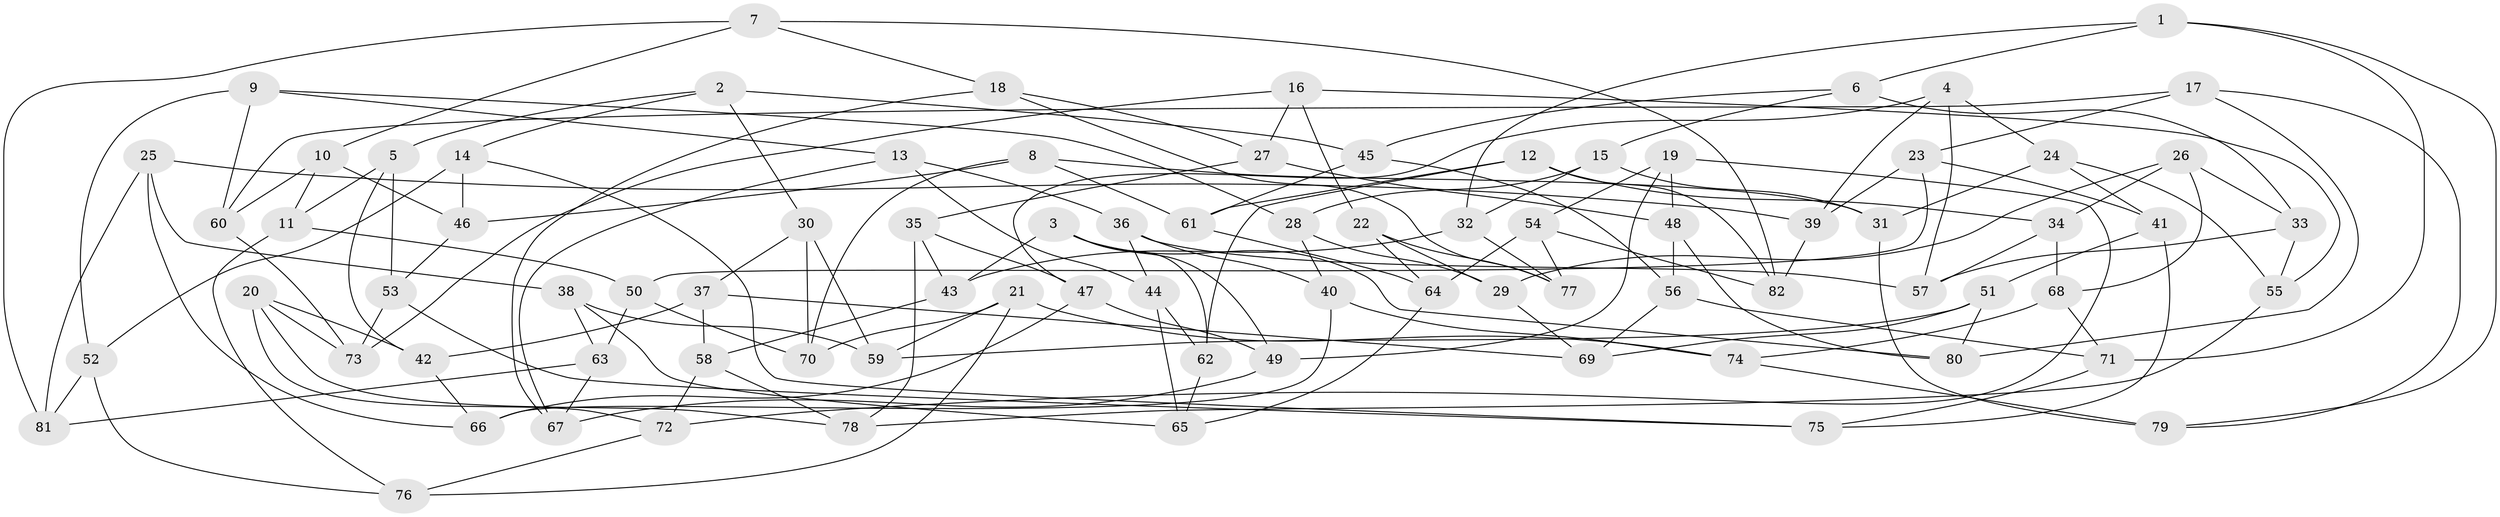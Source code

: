 // coarse degree distribution, {6: 0.38, 5: 0.26, 4: 0.32, 2: 0.02, 3: 0.02}
// Generated by graph-tools (version 1.1) at 2025/38/03/04/25 23:38:11]
// undirected, 82 vertices, 164 edges
graph export_dot {
  node [color=gray90,style=filled];
  1;
  2;
  3;
  4;
  5;
  6;
  7;
  8;
  9;
  10;
  11;
  12;
  13;
  14;
  15;
  16;
  17;
  18;
  19;
  20;
  21;
  22;
  23;
  24;
  25;
  26;
  27;
  28;
  29;
  30;
  31;
  32;
  33;
  34;
  35;
  36;
  37;
  38;
  39;
  40;
  41;
  42;
  43;
  44;
  45;
  46;
  47;
  48;
  49;
  50;
  51;
  52;
  53;
  54;
  55;
  56;
  57;
  58;
  59;
  60;
  61;
  62;
  63;
  64;
  65;
  66;
  67;
  68;
  69;
  70;
  71;
  72;
  73;
  74;
  75;
  76;
  77;
  78;
  79;
  80;
  81;
  82;
  1 -- 32;
  1 -- 6;
  1 -- 79;
  1 -- 71;
  2 -- 45;
  2 -- 30;
  2 -- 14;
  2 -- 5;
  3 -- 49;
  3 -- 43;
  3 -- 80;
  3 -- 62;
  4 -- 24;
  4 -- 47;
  4 -- 57;
  4 -- 39;
  5 -- 42;
  5 -- 11;
  5 -- 53;
  6 -- 33;
  6 -- 45;
  6 -- 15;
  7 -- 18;
  7 -- 10;
  7 -- 81;
  7 -- 82;
  8 -- 61;
  8 -- 70;
  8 -- 46;
  8 -- 31;
  9 -- 60;
  9 -- 13;
  9 -- 52;
  9 -- 28;
  10 -- 11;
  10 -- 46;
  10 -- 60;
  11 -- 50;
  11 -- 76;
  12 -- 82;
  12 -- 62;
  12 -- 61;
  12 -- 34;
  13 -- 67;
  13 -- 44;
  13 -- 36;
  14 -- 52;
  14 -- 46;
  14 -- 75;
  15 -- 28;
  15 -- 31;
  15 -- 32;
  16 -- 22;
  16 -- 55;
  16 -- 73;
  16 -- 27;
  17 -- 80;
  17 -- 79;
  17 -- 60;
  17 -- 23;
  18 -- 77;
  18 -- 67;
  18 -- 27;
  19 -- 48;
  19 -- 54;
  19 -- 49;
  19 -- 72;
  20 -- 73;
  20 -- 42;
  20 -- 78;
  20 -- 72;
  21 -- 74;
  21 -- 59;
  21 -- 70;
  21 -- 76;
  22 -- 77;
  22 -- 64;
  22 -- 29;
  23 -- 41;
  23 -- 39;
  23 -- 50;
  24 -- 55;
  24 -- 41;
  24 -- 31;
  25 -- 38;
  25 -- 81;
  25 -- 39;
  25 -- 66;
  26 -- 29;
  26 -- 33;
  26 -- 68;
  26 -- 34;
  27 -- 48;
  27 -- 35;
  28 -- 29;
  28 -- 40;
  29 -- 69;
  30 -- 70;
  30 -- 37;
  30 -- 59;
  31 -- 79;
  32 -- 43;
  32 -- 77;
  33 -- 57;
  33 -- 55;
  34 -- 68;
  34 -- 57;
  35 -- 78;
  35 -- 47;
  35 -- 43;
  36 -- 44;
  36 -- 57;
  36 -- 40;
  37 -- 58;
  37 -- 69;
  37 -- 42;
  38 -- 59;
  38 -- 63;
  38 -- 65;
  39 -- 82;
  40 -- 66;
  40 -- 74;
  41 -- 51;
  41 -- 75;
  42 -- 66;
  43 -- 58;
  44 -- 62;
  44 -- 65;
  45 -- 61;
  45 -- 56;
  46 -- 53;
  47 -- 49;
  47 -- 66;
  48 -- 56;
  48 -- 80;
  49 -- 67;
  50 -- 70;
  50 -- 63;
  51 -- 69;
  51 -- 80;
  51 -- 59;
  52 -- 76;
  52 -- 81;
  53 -- 73;
  53 -- 75;
  54 -- 82;
  54 -- 64;
  54 -- 77;
  55 -- 78;
  56 -- 71;
  56 -- 69;
  58 -- 72;
  58 -- 78;
  60 -- 73;
  61 -- 64;
  62 -- 65;
  63 -- 81;
  63 -- 67;
  64 -- 65;
  68 -- 74;
  68 -- 71;
  71 -- 75;
  72 -- 76;
  74 -- 79;
}
